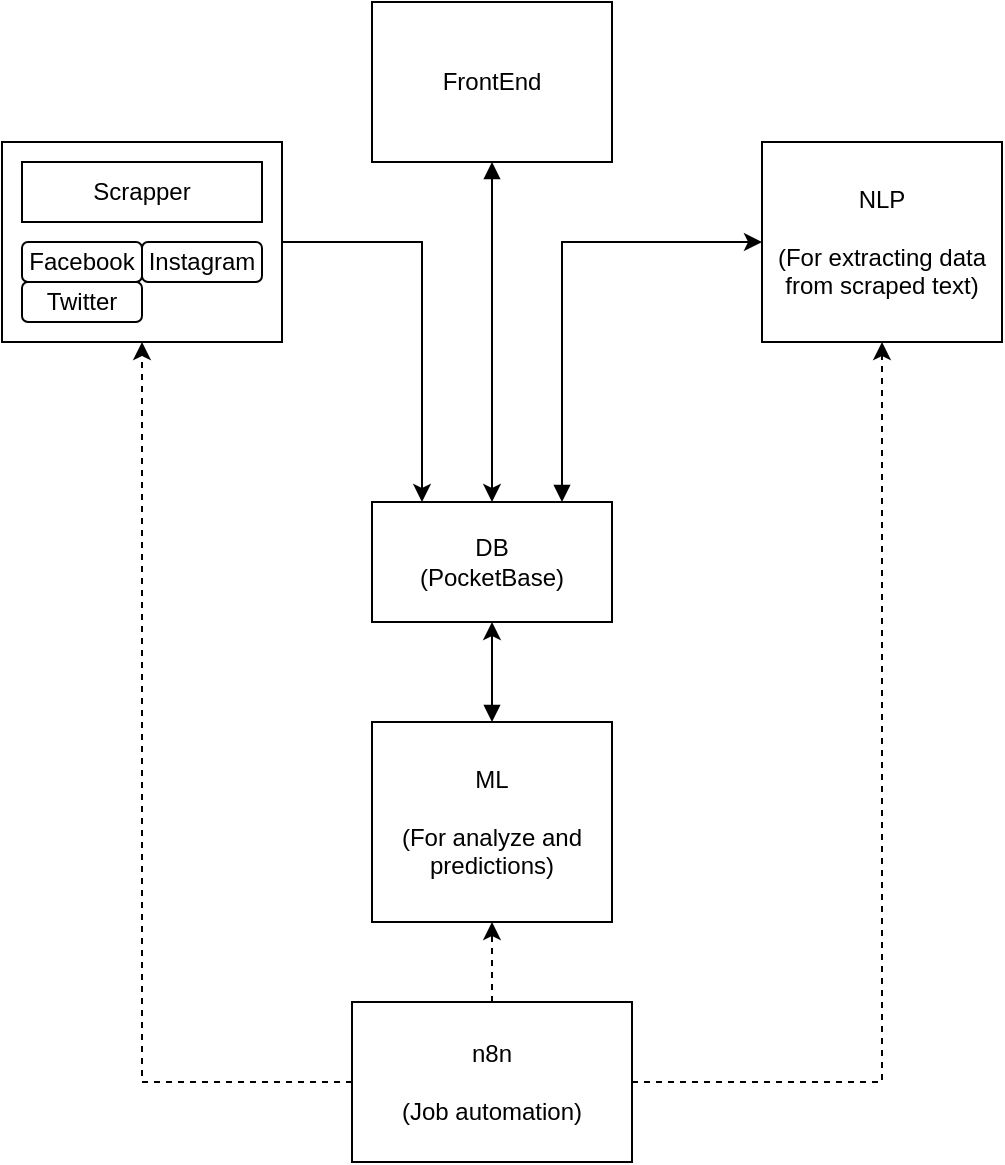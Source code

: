 <mxfile version="21.2.7" type="device">
  <diagram name="Page-1" id="OUFd3ijUc96GktSAi1ac">
    <mxGraphModel dx="2378" dy="3016" grid="1" gridSize="10" guides="1" tooltips="1" connect="1" arrows="1" fold="1" page="1" pageScale="1" pageWidth="850" pageHeight="1100" math="0" shadow="0">
      <root>
        <mxCell id="0" />
        <mxCell id="1" parent="0" />
        <mxCell id="K1gRJSqTysfP6S4xajvU-13" style="edgeStyle=orthogonalEdgeStyle;rounded=0;orthogonalLoop=1;jettySize=auto;html=1;" edge="1" parent="1" source="K1gRJSqTysfP6S4xajvU-5" target="K1gRJSqTysfP6S4xajvU-10">
          <mxGeometry relative="1" as="geometry">
            <Array as="points">
              <mxPoint x="385" y="-860" />
            </Array>
          </mxGeometry>
        </mxCell>
        <mxCell id="K1gRJSqTysfP6S4xajvU-5" value="" style="rounded=0;whiteSpace=wrap;html=1;" vertex="1" parent="1">
          <mxGeometry x="175" y="-910" width="140" height="100" as="geometry" />
        </mxCell>
        <mxCell id="K1gRJSqTysfP6S4xajvU-1" value="Scrapper" style="rounded=0;whiteSpace=wrap;html=1;" vertex="1" parent="1">
          <mxGeometry x="185" y="-900" width="120" height="30" as="geometry" />
        </mxCell>
        <mxCell id="K1gRJSqTysfP6S4xajvU-2" value="Facebook" style="rounded=1;whiteSpace=wrap;html=1;" vertex="1" parent="1">
          <mxGeometry x="185" y="-860" width="60" height="20" as="geometry" />
        </mxCell>
        <mxCell id="K1gRJSqTysfP6S4xajvU-3" value="Instagram" style="rounded=1;whiteSpace=wrap;html=1;" vertex="1" parent="1">
          <mxGeometry x="245" y="-860" width="60" height="20" as="geometry" />
        </mxCell>
        <mxCell id="K1gRJSqTysfP6S4xajvU-4" value="Twitter" style="rounded=1;whiteSpace=wrap;html=1;" vertex="1" parent="1">
          <mxGeometry x="185" y="-840" width="60" height="20" as="geometry" />
        </mxCell>
        <mxCell id="K1gRJSqTysfP6S4xajvU-6" value="NLP&lt;br&gt;&lt;br&gt;(For extracting data from scraped text)" style="rounded=0;whiteSpace=wrap;html=1;" vertex="1" parent="1">
          <mxGeometry x="555" y="-910" width="120" height="100" as="geometry" />
        </mxCell>
        <mxCell id="K1gRJSqTysfP6S4xajvU-17" style="edgeStyle=orthogonalEdgeStyle;rounded=0;orthogonalLoop=1;jettySize=auto;html=1;entryX=0.5;entryY=1;entryDx=0;entryDy=0;startArrow=block;startFill=1;" edge="1" parent="1" source="K1gRJSqTysfP6S4xajvU-7" target="K1gRJSqTysfP6S4xajvU-10">
          <mxGeometry relative="1" as="geometry" />
        </mxCell>
        <mxCell id="K1gRJSqTysfP6S4xajvU-7" value="ML&lt;br&gt;&lt;br&gt;(For analyze and predictions)" style="rounded=0;whiteSpace=wrap;html=1;" vertex="1" parent="1">
          <mxGeometry x="360" y="-620" width="120" height="100" as="geometry" />
        </mxCell>
        <mxCell id="K1gRJSqTysfP6S4xajvU-24" style="edgeStyle=orthogonalEdgeStyle;rounded=0;orthogonalLoop=1;jettySize=auto;html=1;entryX=0.5;entryY=1;entryDx=0;entryDy=0;dashed=1;" edge="1" parent="1" source="K1gRJSqTysfP6S4xajvU-8" target="K1gRJSqTysfP6S4xajvU-7">
          <mxGeometry relative="1" as="geometry" />
        </mxCell>
        <mxCell id="K1gRJSqTysfP6S4xajvU-25" style="edgeStyle=orthogonalEdgeStyle;rounded=0;orthogonalLoop=1;jettySize=auto;html=1;entryX=0.5;entryY=1;entryDx=0;entryDy=0;dashed=1;" edge="1" parent="1" source="K1gRJSqTysfP6S4xajvU-8" target="K1gRJSqTysfP6S4xajvU-5">
          <mxGeometry relative="1" as="geometry" />
        </mxCell>
        <mxCell id="K1gRJSqTysfP6S4xajvU-26" style="edgeStyle=orthogonalEdgeStyle;rounded=0;orthogonalLoop=1;jettySize=auto;html=1;entryX=0.5;entryY=1;entryDx=0;entryDy=0;dashed=1;" edge="1" parent="1" source="K1gRJSqTysfP6S4xajvU-8" target="K1gRJSqTysfP6S4xajvU-6">
          <mxGeometry relative="1" as="geometry" />
        </mxCell>
        <mxCell id="K1gRJSqTysfP6S4xajvU-8" value="n8n&lt;br&gt;&lt;br&gt;(Job automation)" style="rounded=0;whiteSpace=wrap;html=1;" vertex="1" parent="1">
          <mxGeometry x="350" y="-480" width="140" height="80" as="geometry" />
        </mxCell>
        <mxCell id="K1gRJSqTysfP6S4xajvU-14" style="edgeStyle=orthogonalEdgeStyle;rounded=0;orthogonalLoop=1;jettySize=auto;html=1;entryX=0;entryY=0.5;entryDx=0;entryDy=0;startArrow=block;startFill=1;" edge="1" parent="1" source="K1gRJSqTysfP6S4xajvU-10" target="K1gRJSqTysfP6S4xajvU-6">
          <mxGeometry relative="1" as="geometry">
            <Array as="points">
              <mxPoint x="455" y="-860" />
            </Array>
          </mxGeometry>
        </mxCell>
        <mxCell id="K1gRJSqTysfP6S4xajvU-10" value="DB&lt;br&gt;(PocketBase)" style="rounded=0;whiteSpace=wrap;html=1;" vertex="1" parent="1">
          <mxGeometry x="360" y="-730" width="120" height="60" as="geometry" />
        </mxCell>
        <mxCell id="K1gRJSqTysfP6S4xajvU-23" style="edgeStyle=orthogonalEdgeStyle;rounded=0;orthogonalLoop=1;jettySize=auto;html=1;startArrow=block;startFill=1;" edge="1" parent="1" source="K1gRJSqTysfP6S4xajvU-11" target="K1gRJSqTysfP6S4xajvU-10">
          <mxGeometry relative="1" as="geometry" />
        </mxCell>
        <mxCell id="K1gRJSqTysfP6S4xajvU-11" value="FrontEnd" style="rounded=0;whiteSpace=wrap;html=1;" vertex="1" parent="1">
          <mxGeometry x="360" y="-980" width="120" height="80" as="geometry" />
        </mxCell>
      </root>
    </mxGraphModel>
  </diagram>
</mxfile>
